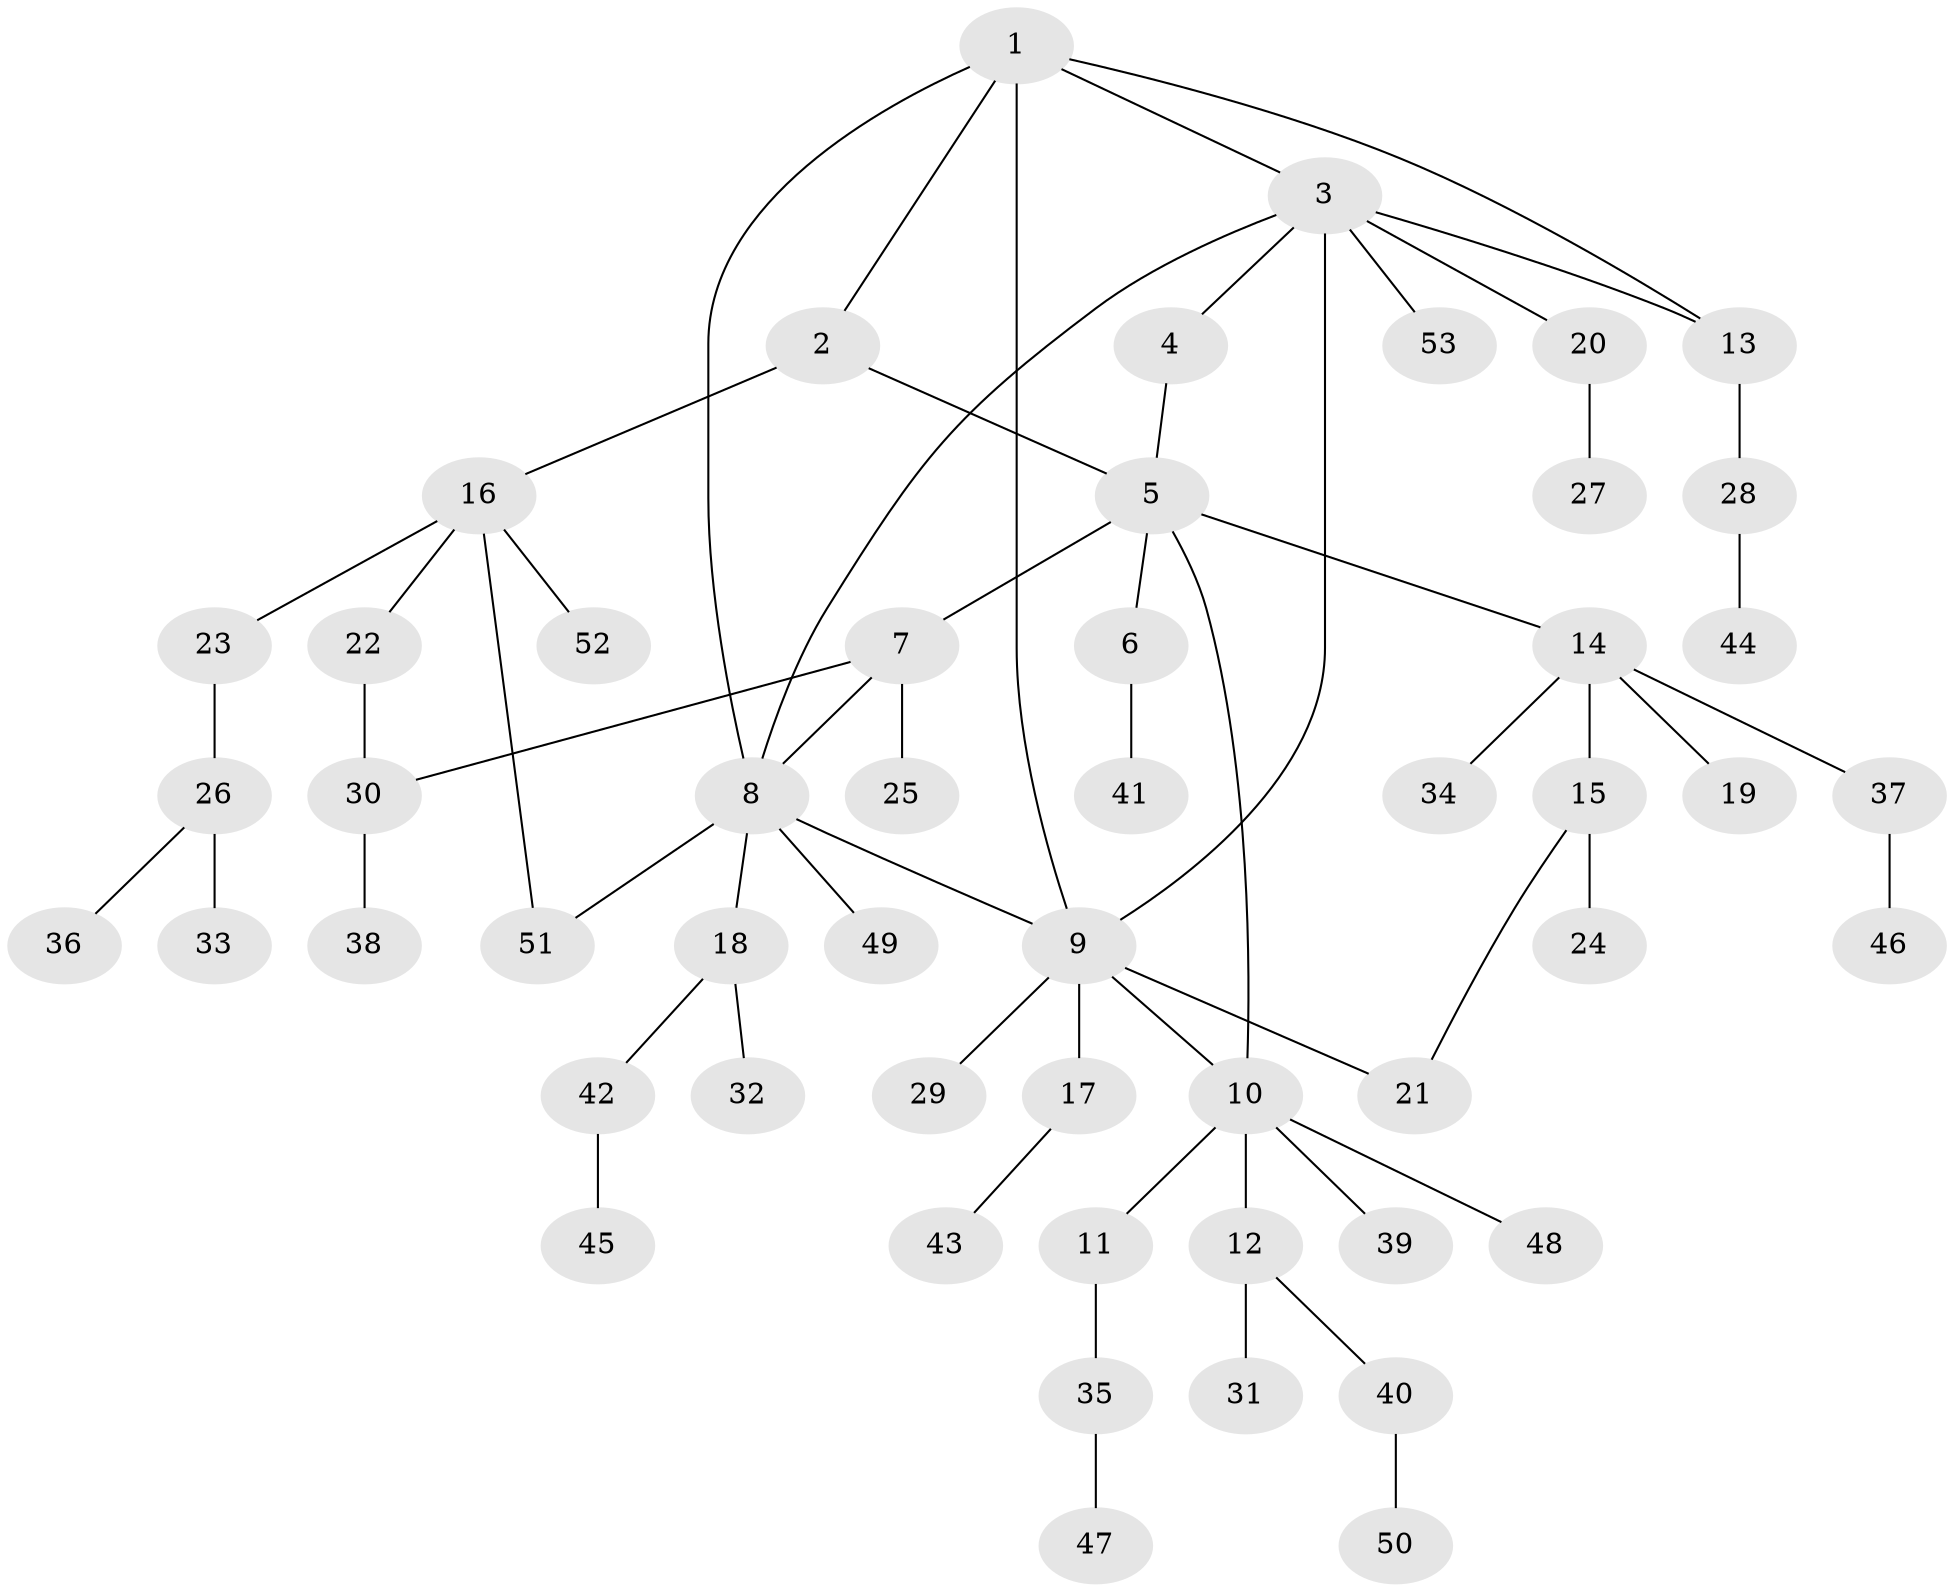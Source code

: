 // Generated by graph-tools (version 1.1) at 2025/50/03/09/25 03:50:40]
// undirected, 53 vertices, 62 edges
graph export_dot {
graph [start="1"]
  node [color=gray90,style=filled];
  1;
  2;
  3;
  4;
  5;
  6;
  7;
  8;
  9;
  10;
  11;
  12;
  13;
  14;
  15;
  16;
  17;
  18;
  19;
  20;
  21;
  22;
  23;
  24;
  25;
  26;
  27;
  28;
  29;
  30;
  31;
  32;
  33;
  34;
  35;
  36;
  37;
  38;
  39;
  40;
  41;
  42;
  43;
  44;
  45;
  46;
  47;
  48;
  49;
  50;
  51;
  52;
  53;
  1 -- 2;
  1 -- 3;
  1 -- 8;
  1 -- 9;
  1 -- 13;
  2 -- 5;
  2 -- 16;
  3 -- 4;
  3 -- 8;
  3 -- 9;
  3 -- 13;
  3 -- 20;
  3 -- 53;
  4 -- 5;
  5 -- 6;
  5 -- 7;
  5 -- 10;
  5 -- 14;
  6 -- 41;
  7 -- 8;
  7 -- 25;
  7 -- 30;
  8 -- 9;
  8 -- 18;
  8 -- 49;
  8 -- 51;
  9 -- 10;
  9 -- 17;
  9 -- 21;
  9 -- 29;
  10 -- 11;
  10 -- 12;
  10 -- 39;
  10 -- 48;
  11 -- 35;
  12 -- 31;
  12 -- 40;
  13 -- 28;
  14 -- 15;
  14 -- 19;
  14 -- 34;
  14 -- 37;
  15 -- 21;
  15 -- 24;
  16 -- 22;
  16 -- 23;
  16 -- 51;
  16 -- 52;
  17 -- 43;
  18 -- 32;
  18 -- 42;
  20 -- 27;
  22 -- 30;
  23 -- 26;
  26 -- 33;
  26 -- 36;
  28 -- 44;
  30 -- 38;
  35 -- 47;
  37 -- 46;
  40 -- 50;
  42 -- 45;
}
